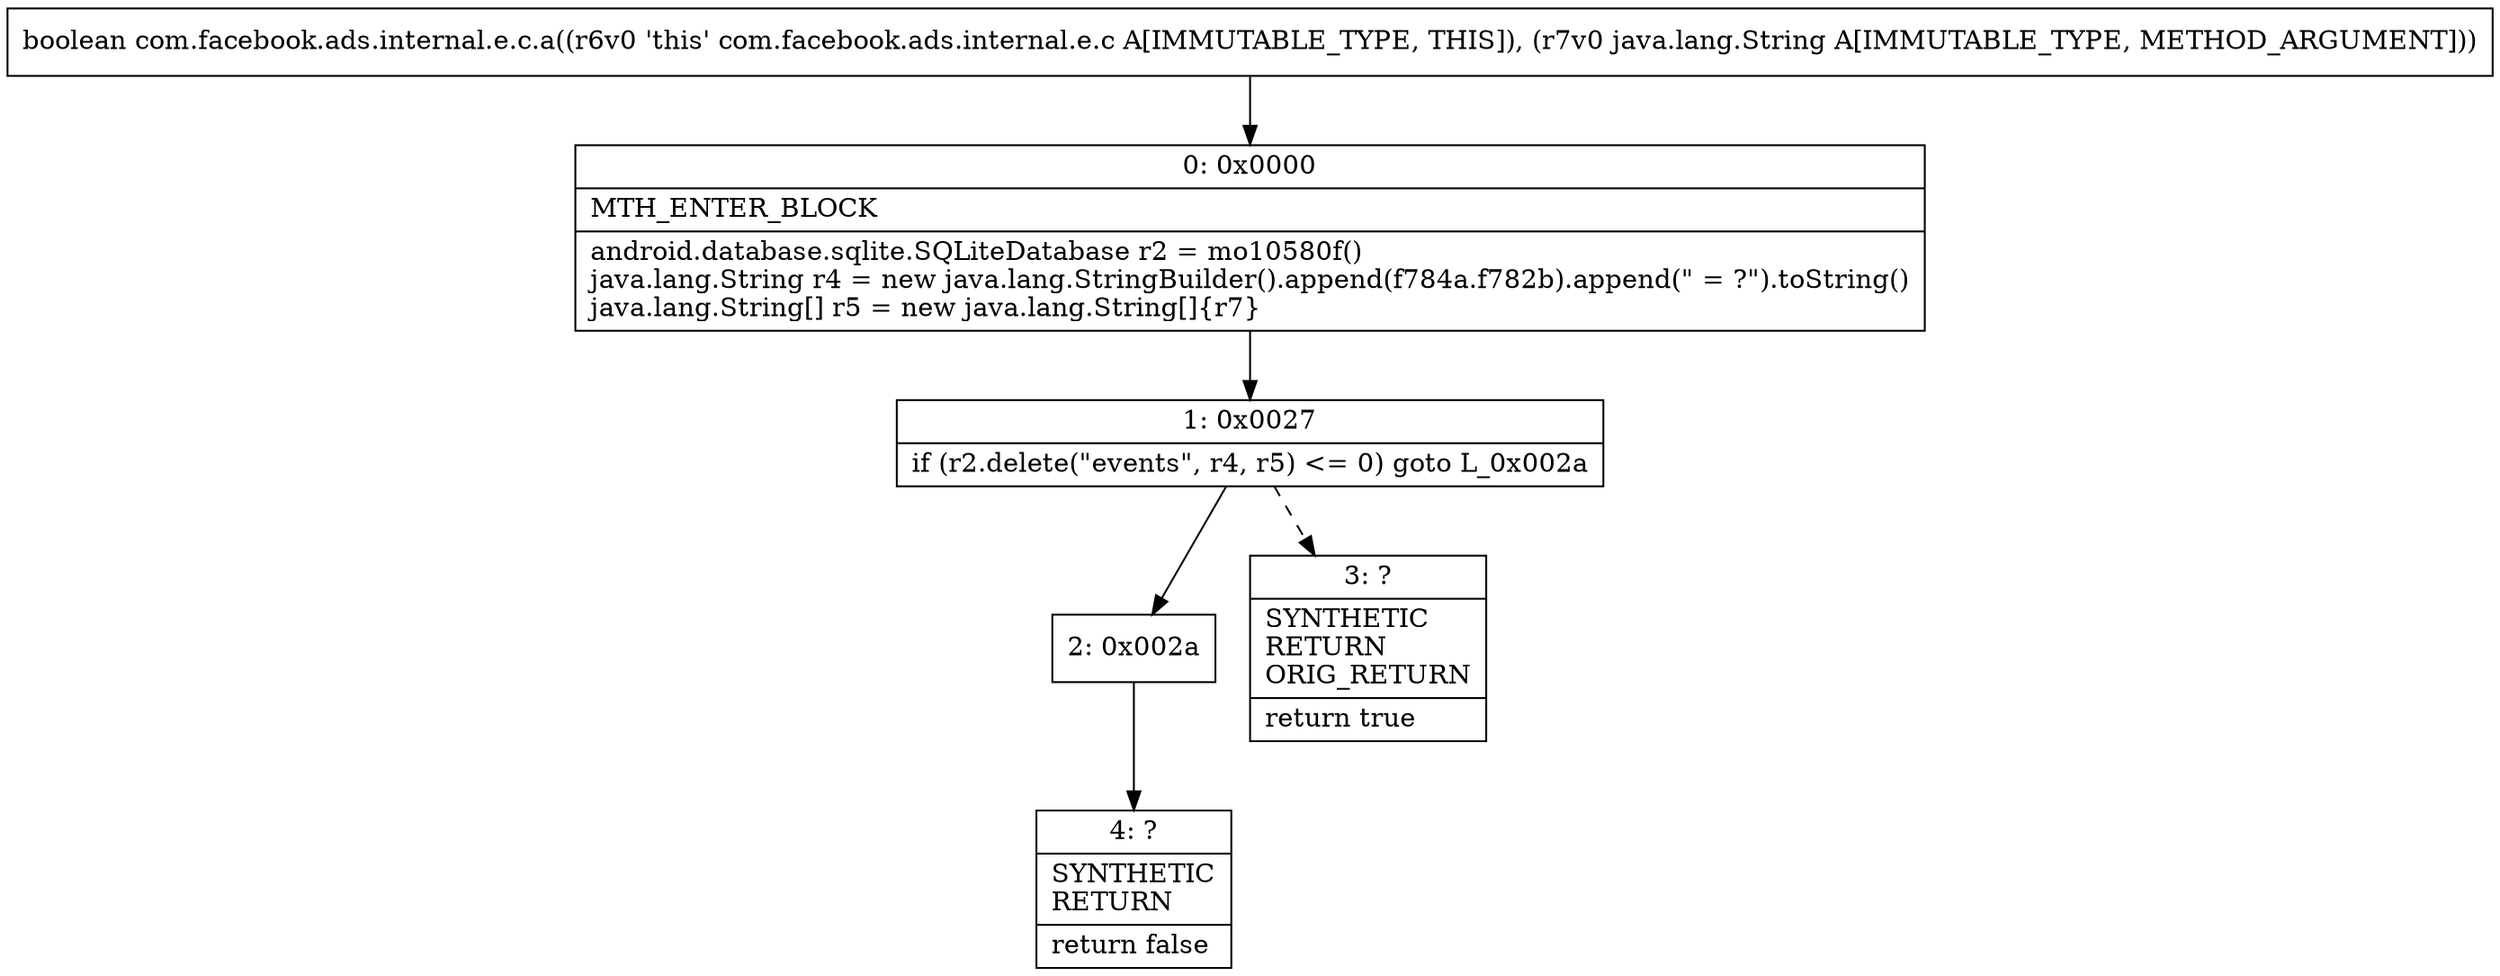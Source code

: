 digraph "CFG forcom.facebook.ads.internal.e.c.a(Ljava\/lang\/String;)Z" {
Node_0 [shape=record,label="{0\:\ 0x0000|MTH_ENTER_BLOCK\l|android.database.sqlite.SQLiteDatabase r2 = mo10580f()\ljava.lang.String r4 = new java.lang.StringBuilder().append(f784a.f782b).append(\" = ?\").toString()\ljava.lang.String[] r5 = new java.lang.String[]\{r7\}\l}"];
Node_1 [shape=record,label="{1\:\ 0x0027|if (r2.delete(\"events\", r4, r5) \<= 0) goto L_0x002a\l}"];
Node_2 [shape=record,label="{2\:\ 0x002a}"];
Node_3 [shape=record,label="{3\:\ ?|SYNTHETIC\lRETURN\lORIG_RETURN\l|return true\l}"];
Node_4 [shape=record,label="{4\:\ ?|SYNTHETIC\lRETURN\l|return false\l}"];
MethodNode[shape=record,label="{boolean com.facebook.ads.internal.e.c.a((r6v0 'this' com.facebook.ads.internal.e.c A[IMMUTABLE_TYPE, THIS]), (r7v0 java.lang.String A[IMMUTABLE_TYPE, METHOD_ARGUMENT])) }"];
MethodNode -> Node_0;
Node_0 -> Node_1;
Node_1 -> Node_2;
Node_1 -> Node_3[style=dashed];
Node_2 -> Node_4;
}

